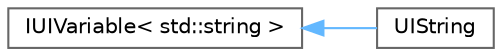 digraph "Graphical Class Hierarchy"
{
 // LATEX_PDF_SIZE
  bgcolor="transparent";
  edge [fontname=Helvetica,fontsize=10,labelfontname=Helvetica,labelfontsize=10];
  node [fontname=Helvetica,fontsize=10,shape=box,height=0.2,width=0.4];
  rankdir="LR";
  Node0 [id="Node000000",label="IUIVariable\< std::string \>",height=0.2,width=0.4,color="grey40", fillcolor="white", style="filled",URL="$class_i_u_i_variable.html",tooltip=" "];
  Node0 -> Node1 [id="edge66_Node000000_Node000001",dir="back",color="steelblue1",style="solid",tooltip=" "];
  Node1 [id="Node000001",label="UIString",height=0.2,width=0.4,color="grey40", fillcolor="white", style="filled",URL="$class_u_i_string.html",tooltip="A string that can be directly displayed and edited in the UI."];
}
